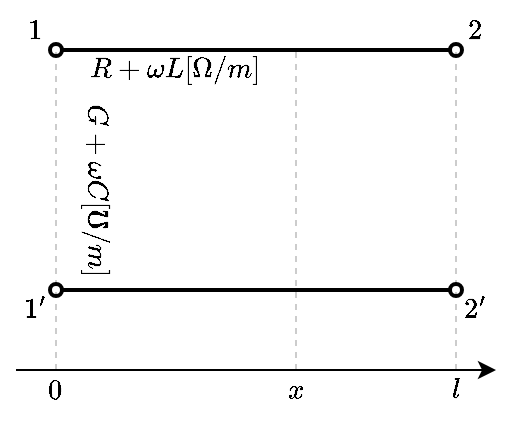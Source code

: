 <mxfile>
    <diagram id="DFZP2-9oBcr7vMWeJT2k" name="ページ1">
        <mxGraphModel dx="427" dy="289" grid="1" gridSize="10" guides="1" tooltips="1" connect="1" arrows="1" fold="1" page="1" pageScale="1" pageWidth="827" pageHeight="1169" math="1" shadow="0">
            <root>
                <mxCell id="0"/>
                <mxCell id="1" parent="0"/>
                <mxCell id="10" value="" style="endArrow=none;html=1;dashed=1;strokeColor=#CCCCCC;" edge="1" parent="1">
                    <mxGeometry width="50" height="50" relative="1" as="geometry">
                        <mxPoint x="160" y="200" as="sourcePoint"/>
                        <mxPoint x="160" y="40" as="targetPoint"/>
                    </mxGeometry>
                </mxCell>
                <mxCell id="8" value="" style="endArrow=none;html=1;dashed=1;strokeColor=#CCCCCC;" edge="1" parent="1">
                    <mxGeometry width="50" height="50" relative="1" as="geometry">
                        <mxPoint x="240" y="200" as="sourcePoint"/>
                        <mxPoint x="240" y="40" as="targetPoint"/>
                    </mxGeometry>
                </mxCell>
                <mxCell id="5" value="" style="endArrow=none;html=1;dashed=1;strokeColor=#CCCCCC;" edge="1" parent="1">
                    <mxGeometry width="50" height="50" relative="1" as="geometry">
                        <mxPoint x="40" y="200" as="sourcePoint"/>
                        <mxPoint x="40" y="40" as="targetPoint"/>
                    </mxGeometry>
                </mxCell>
                <mxCell id="2" value="" style="endArrow=oval;html=1;strokeWidth=2;startArrow=oval;startFill=0;endFill=0;" edge="1" parent="1">
                    <mxGeometry width="50" height="50" relative="1" as="geometry">
                        <mxPoint x="40" y="40" as="sourcePoint"/>
                        <mxPoint x="240" y="40" as="targetPoint"/>
                    </mxGeometry>
                </mxCell>
                <mxCell id="3" value="" style="endArrow=oval;html=1;strokeWidth=2;startArrow=oval;startFill=0;endFill=0;" edge="1" parent="1">
                    <mxGeometry width="50" height="50" relative="1" as="geometry">
                        <mxPoint x="40" y="160" as="sourcePoint"/>
                        <mxPoint x="240" y="160" as="targetPoint"/>
                    </mxGeometry>
                </mxCell>
                <mxCell id="4" value="" style="endArrow=classic;html=1;endFill=1;" edge="1" parent="1">
                    <mxGeometry width="50" height="50" relative="1" as="geometry">
                        <mxPoint x="20" y="200" as="sourcePoint"/>
                        <mxPoint x="260" y="200" as="targetPoint"/>
                    </mxGeometry>
                </mxCell>
                <mxCell id="6" value="\(0\)" style="text;html=1;align=center;verticalAlign=middle;whiteSpace=wrap;rounded=0;" vertex="1" parent="1">
                    <mxGeometry x="30" y="200" width="20" height="20" as="geometry"/>
                </mxCell>
                <mxCell id="9" value="\(l\)" style="text;html=1;align=center;verticalAlign=middle;whiteSpace=wrap;rounded=0;" vertex="1" parent="1">
                    <mxGeometry x="230" y="200" width="20" height="20" as="geometry"/>
                </mxCell>
                <mxCell id="11" value="\(x\)" style="text;html=1;align=center;verticalAlign=middle;whiteSpace=wrap;rounded=0;" vertex="1" parent="1">
                    <mxGeometry x="150" y="200" width="20" height="20" as="geometry"/>
                </mxCell>
                <mxCell id="12" value="\(R+\omega L[\Omega/m]\)" style="text;html=1;align=center;verticalAlign=middle;whiteSpace=wrap;rounded=0;" vertex="1" parent="1">
                    <mxGeometry x="50" y="40" width="100" height="20" as="geometry"/>
                </mxCell>
                <mxCell id="13" value="\(G+\omega C[\mho/m]\)" style="text;html=1;align=center;verticalAlign=middle;whiteSpace=wrap;rounded=0;rotation=90;" vertex="1" parent="1">
                    <mxGeometry x="10" y="100" width="100" height="20" as="geometry"/>
                </mxCell>
                <mxCell id="14" value="\(1\)" style="text;html=1;align=center;verticalAlign=middle;whiteSpace=wrap;rounded=0;" vertex="1" parent="1">
                    <mxGeometry x="20" y="20" width="20" height="20" as="geometry"/>
                </mxCell>
                <mxCell id="15" value="\(1&#39;\)" style="text;html=1;align=center;verticalAlign=middle;whiteSpace=wrap;rounded=0;" vertex="1" parent="1">
                    <mxGeometry x="20" y="160" width="20" height="20" as="geometry"/>
                </mxCell>
                <mxCell id="16" value="\(2\)" style="text;html=1;align=center;verticalAlign=middle;whiteSpace=wrap;rounded=0;" vertex="1" parent="1">
                    <mxGeometry x="240" y="20" width="20" height="20" as="geometry"/>
                </mxCell>
                <mxCell id="17" value="\(2&#39;\)" style="text;html=1;align=center;verticalAlign=middle;whiteSpace=wrap;rounded=0;" vertex="1" parent="1">
                    <mxGeometry x="240" y="160" width="20" height="20" as="geometry"/>
                </mxCell>
            </root>
        </mxGraphModel>
    </diagram>
</mxfile>